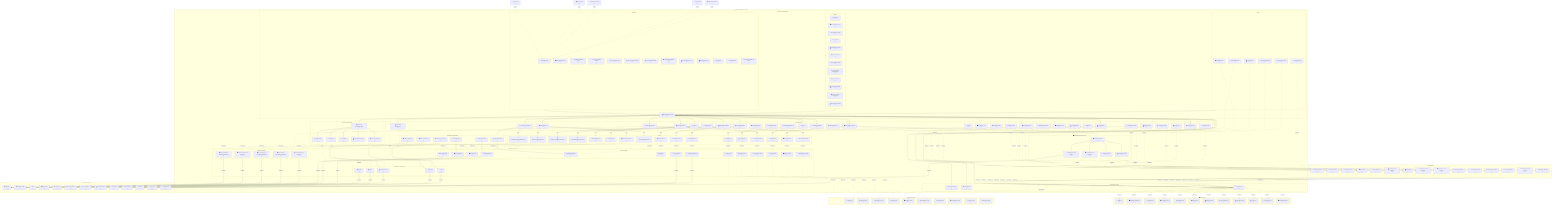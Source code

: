 graph TB
    %% ===== AUDIT & COMPLIANCE CONTEXT =====
    subgraph AuditContext ["📋 Audit & Compliance Context"]
        
        %% ===== APPLICATION SERVICE LAYER =====
        subgraph AuditApplicationLayer ["Application Service Layer <<Application>>"]
            AuditApplicationService["📋 Audit Application Service<br/><<ApplicationService>>"]
            
            %% Commands
            subgraph AuditCommands ["Commands"]
                CreateAuditEntryCmd["📝 Create Audit Entry<br/><<Command>>"]
                StartComplianceAuditCmd["🔍 Start Compliance Audit<br/><<Command>>"]
                CompleteComplianceAuditCmd["✅ Complete Compliance Audit<br/><<Command>>"]
                CreateComplianceReportCmd["📄 Create Compliance Report<br/><<Command>>"]
                DefineComplianceRuleCmd["📏 Define Compliance Rule<br/><<Command>>"]
                UpdateComplianceRuleCmd["✏️ Update Compliance Rule<br/><<Command>>"]
                ActivateComplianceRuleCmd["▶️ Activate Compliance Rule<br/><<Command>>"]
                DeactivateComplianceRuleCmd["⏸️ Deactivate Compliance Rule<br/><<Command>>"]
                CreateRetentionPolicyCmd["🗂️ Create Retention Policy<br/><<Command>>"]
                ExecuteDataPurgeCmd["🗑️ Execute Data Purge<br/><<Command>>"]
                FlagComplianceViolationCmd["🚩 Flag Violation<br/><<Command>>"]
                ResolveComplianceViolationCmd["✅ Resolve Violation<br/><<Command>>"]
                ScheduleComplianceCheckCmd["📅 Schedule Compliance Check<br/><<Command>>"]
            end
            
            %% Queries
            subgraph AuditQueries ["Queries"]
                GetAuditTrailQuery["📜 Get Audit Trail<br/><<Query>>"]
                GetComplianceStatusQuery["📊 Get Compliance Status<br/><<Query>>"]
                GetComplianceReportQuery["📄 Get Compliance Report<br/><<Query>>"]
                GetViolationsQuery["🚩 Get Violations<br/><<Query>>"]
                GetRetentionPoliciesQuery["🗂️ Get Retention Policies<br/><<Query>>"]
                GetDataInventoryQuery["📦 Get Data Inventory<br/><<Query>>"]
                GetComplianceRulesQuery["📏 Get Compliance Rules<br/><<Query>>"]
                GetRegulatoryRequirementsQuery["⚖️ Get Regulatory Requirements<br/><<Query>>"]
                GetAccessLogQuery["🔍 Get Access Log<br/><<Query>>"]
                GetDataFlowMapQuery["🗺️ Get Data Flow Map<br/><<Query>>"]
                GetPrivacyImpactAssessmentQuery["🔒 Get Privacy Impact Assessment<br/><<Query>>"]
                GetCertificationStatusQuery["🏆 Get Certification Status<br/><<Query>>"]
            end
            
            %% Sagas
            subgraph AuditSagas ["Sagas"]
                ComplianceAuditSaga["🔍 Compliance Audit<br/><<Saga>>"]
                DataRetentionSaga["🗂️ Data Retention<br/><<Saga>>"]
                ViolationResolutionSaga["✅ Violation Resolution<br/><<Saga>>"]
                RegulatoryReportingSaga["📄 Regulatory Reporting<br/><<Saga>>"]
                CertificationRenewalSaga["🔄 Certification Renewal<br/><<Saga>>"]
                IncidentResponseSaga["🚨 Incident Response<br/><<Saga>>"]
            end
        end
        
        %% ===== DOMAIN LAYER (HEXAGON CORE) =====
        subgraph AuditDomain ["Domain Layer <<DomainCore>>"]
            direction TB
            
            %% Aggregates
            AuditLog["📜 Audit Log<br/><<AggregateRoot>>"]
            ComplianceFramework["⚖️ Compliance Framework<br/><<AggregateRoot>>"]
            DataGovernance["🛡️ Data Governance<br/><<AggregateRoot>>"]
            RegulatoryCompliance["📋 Regulatory Compliance<br/><<AggregateRoot>>"]
            PrivacyManagement["🔒 Privacy Management<br/><<AggregateRoot>>"]
            
            %% Entities
            AuditEntry["📝 Audit Entry<br/><<Entity>>"]
            ComplianceRule["📏 Compliance Rule<br/><<Entity>>"]
            ComplianceViolation["🚩 Compliance Violation<br/><<Entity>>"]
            RetentionPolicy["🗂️ Retention Policy<br/><<Entity>>"]
            DataClassification["📊 Data Classification<br/><<Entity>>"]
            ComplianceReport["📄 Compliance Report<br/><<Entity>>"]
            RegulatoryRequirement["⚖️ Regulatory Requirement<br/><<Entity>>"]
            PrivacyPolicy["🔒 Privacy Policy<br/><<Entity>>"]
            ConsentRecord["✅ Consent Record<br/><<Entity>>"]
            DataInventoryItem["📦 Data Inventory Item<br/><<Entity>>"]
            CertificationStatus["🏆 Certification Status<br/><<Entity>>"]
            
            %% Value Objects
            AuditId["📝 Audit ID<br/><<ValueObject>>"]
            ComplianceLevel["📊 Compliance Level<br/><<ValueObject>>"]
            ViolationSeverity["⚠️ Violation Severity<br/><<ValueObject>>"]
            RetentionPeriod["⏰ Retention Period<br/><<ValueObject>>"]
            DataSensitivityLevel["🔒 Data Sensitivity Level<br/><<ValueObject>>"]
            RegulatoryFramework["⚖️ Regulatory Framework<br/><<ValueObject>>"]
            ComplianceScore["📊 Compliance Score<br/><<ValueObject>>"]
            AuditTimestamp["🕐 Audit Timestamp<br/><<ValueObject>>"]
            
            %% Domain Services
            AuditTrailService["📜 Audit Trail<br/><<DomainService>>"]
            ComplianceMonitoringService["📊 Compliance Monitoring<br/><<DomainService>>"]
            DataRetentionService["🗂️ Data Retention<br/><<DomainService>>"]
            ViolationManagementService["🚩 Violation Management<br/><<DomainService>>"]
            RegulatoryReportingService["📄 Regulatory Reporting<br/><<DomainService>>"]
            PrivacyComplianceService["🔒 Privacy Compliance<br/><<DomainService>>"]
            DataGovernanceService["🛡️ Data Governance<br/><<DomainService>>"]
            CertificationManagementService["🏆 Certification Management<br/><<DomainService>>"]
        end
        
        %% ===== PORTS (DOMAIN INTERFACES) =====
        subgraph AuditPorts ["Ports <<Port>>"]
            direction TB
            
            %% Repository Ports
            IAuditLogRepo["📜 IAuditLogRepository<br/><<Port>>"]
            IComplianceFrameworkRepo["⚖️ IComplianceFrameworkRepository<br/><<Port>>"]
            IDataGovernanceRepo["🛡️ IDataGovernanceRepository<br/><<Port>>"]
            IRegulatoryComplianceRepo["📋 IRegulatoryComplianceRepository<br/><<Port>>"]
            IPrivacyManagementRepo["🔒 IPrivacyManagementRepository<br/><<Port>>"]
            
            %% Service Ports
            IAuditingService["📝 IAuditingService<br/><<Port>>"]
            IComplianceCheckService["✅ IComplianceCheckService<br/><<Port>>"]
            IDataDiscoveryService["🔍 IDataDiscoveryService<br/><<Port>>"]
            IEncryptionService["🔒 IEncryptionService<br/><<Port>>"]
            INotificationService["🔔 INotificationService<br/><<Port>>"]
            IReportingService["📄 IReportingService<br/><<Port>>"]
            IIdentityService["🆔 IIdentityService<br/><<Port>>"]
            IUserService["👤 IUserService<br/><<Port>>"]
            IOrganizationService["🏢 IOrganizationService<br/><<Port>>"]
            IMedicalService["🏥 IMedicalService<br/><<Port>>"]
            IAnalyticsService["📊 IAnalyticsService<br/><<Port>>"]
            IAuthenticationService["🔐 IAuthenticationService<br/><<Port>>"]
        end
        
        %% ===== INFRASTRUCTURE LAYER (ADAPTERS) =====
        subgraph AuditAdapters ["Infrastructure Layer <<Adapter>>"]
            direction TB
            
            %% Repository Adapters
            subgraph AuditRepositoryAdapters ["Repository Adapters"]
                ImmutableAuditLogRepo["🔒 Immutable Audit Log Repository<br/><<RepositoryAdapter>>"]
                MongoComplianceFrameworkRepo["🗄️ Mongo Compliance Framework Repository<br/><<RepositoryAdapter>>"]
                MongoDataGovernanceRepo["🗄️ Mongo Data Governance Repository<br/><<RepositoryAdapter>>"]
                MongoRegulatoryComplianceRepo["🗄️ Mongo Regulatory Compliance Repository<br/><<RepositoryAdapter>>"]
                MongoPrivacyManagementRepo["🗄️ Mongo Privacy Management Repository<br/><<RepositoryAdapter>>"]
            end
            
            %% Service Adapters
            subgraph AuditServiceAdapters ["Service Adapters"]
                BlockchainAuditAdapter["⛓️ Blockchain Audit<br/><<AuditAdapter>>"]
                SOCComplianceAdapter["🏛️ SOC Compliance<br/><<ComplianceAdapter>>"]
                GDPRComplianceAdapter["🇪🇺 GDPR Compliance<br/><<ComplianceAdapter>>"]
                HIPAAComplianceAdapter["🏥 HIPAA Compliance<br/><<ComplianceAdapter>>"]
                DataDiscoveryAdapter["🔍 Data Discovery<br/><<DiscoveryAdapter>>"]
                EncryptionAdapter["🔒 Encryption<br/><<EncryptionAdapter>>"]
                SlackNotificationAdapter["💬 Slack Notification<br/><<NotificationAdapter>>"]
                ComplianceReportingAdapter["📄 Compliance Reporting<br/><<ReportingAdapter>>"]
                IdentityContextAdapter["🆔 Identity Context<br/><<ContextAdapter>>"]
                UserContextAdapter["👤 User Context<br/><<ContextAdapter>>"]
                OrganizationContextAdapter["🏢 Organization Context<br/><<ContextAdapter>>"]
                MedicalContextAdapter["🏥 Medical Context<br/><<ContextAdapter>>"]
                AnalyticsContextAdapter["📊 Analytics Context<br/><<ContextAdapter>>"]
                AuthenticationContextAdapter["🔐 Authentication Context<br/><<ContextAdapter>>"]
            end
            
            %% Compliance Tools Adapters
            subgraph ComplianceToolsAdapters ["Compliance Tools Adapters"]
                OneTrustAdapter["🛡️ OneTrust<br/><<PrivacyAdapter>>"]
                TrustArcAdapter["🔒 TrustArc<br/><<PrivacyAdapter>>"]
                ServiceNowGRCAdapter["📋 ServiceNow GRC<br/><<GRCAdapter>>"]
                RSAArcherAdapter["🏹 RSA Archer<br/><<GRCAdapter>>"]
                VantaComplianceAdapter["✅ Vanta<br/><<ComplianceAdapter>>"]
            end
        end
        
        %% ===== CONTEXT BUS INTERFACES =====
        subgraph AuditContextBus ["Context Bus Interfaces"]
            AuditCommandBus["⚡ Audit Command Bus<br/><<CommandBus>>"]
            AuditQueryBus["❓ Audit Query Bus<br/><<QueryBus>>"]
            AuditEventBus["📨 Audit Event Bus<br/><<EventBus>>"]
        end
        
        %% ===== POLICY ENFORCEMENT =====
        subgraph AuditPolicyLayer ["Policy Enforcement Layer"]
            AuditPolicyEnforcementPoint["🛡️ Audit Policy Enforcement Point<br/><<PEP>>"]
            GDPRPolicyService["🇪🇺 GDPR Policy<br/><<Policy>>"]
            HIPAAPolicyService["🏥 HIPAA Policy<br/><<Policy>>"]
            SOXPolicyService["💼 SOX Policy<br/><<Policy>>"]
            DataRetentionPolicyService["🗂️ Data Retention Policy<br/><<Policy>>"]
            AccessControlPolicyService["🔒 Access Control Policy<br/><<Policy>>"]
        end
        
        %% ===== COMPLIANCE MONITORING LAYER =====
        subgraph ComplianceMonitoringLayer ["📊 Compliance Monitoring Layer"]
            ComplianceMonitor["📊 Compliance Monitor<br/><<Monitor>>"]
            ViolationDetector["🚩 Violation Detector<br/><<Detector>>"]
            ComplianceScoreCalculator["📊 Compliance Score Calculator<br/><<Calculator>>"]
            RegulatoryChangeMonitor["📡 Regulatory Change Monitor<br/><<Monitor>>"]
            CertificationTracker["🏆 Certification Tracker<br/><<Tracker>>"]
        end
        
        %% ===== REGULATORY FRAMEWORKS =====
        subgraph RegulatoryFrameworks ["⚖️ Regulatory Frameworks"]
            GDPR["🇪🇺 GDPR Framework<br/><<Framework>>"]
            HIPAA["🏥 HIPAA Framework<br/><<Framework>>"]
            SOX["💼 SOX Framework<br/><<Framework>>"]
            ISO27001["🛡️ ISO 27001 Framework<br/><<Framework>>"]
            SOC2["🏛️ SOC 2 Framework<br/><<Framework>>"]
            PCI_DSS["💳 PCI DSS Framework<br/><<Framework>>"]
        end
    end
    
    %% ===== EXTERNAL SYSTEMS =====
    subgraph AuditExternal ["🌐 External Systems"]
        MongoDB["🗄️ MongoDB<br/><<Database>>"]
        BlockchainLedger["⛓️ Blockchain Ledger<br/><<ImmutableStorage>>"]
        RedisCache["🔴 Redis<br/><<Cache>>"]
        ElasticsearchCluster["🔍 Elasticsearch<br/><<SearchEngine>>"]
        DataLakeStorage["🏞️ Data Lake<br/><<DataStorage>>"]
        OneTrustPlatform["🛡️ OneTrust Platform<br/><<PrivacyService>>"]
        TrustArcPlatform["🔒 TrustArc Platform<br/><<PrivacyService>>"]
        ServiceNowGRC["📋 ServiceNow GRC<br/><<GRCService>>"]
        RSAArcher["🏹 RSA Archer<br/><<GRCService>>"]
        VantaPlatform["✅ Vanta Platform<br/><<ComplianceService>>"]
        SlackAPI["💬 Slack API<br/><<NotificationService>>"]
        EmailService["📧 Email Service<br/><<NotificationService>>"]
        RegulatoryAPI["📡 Regulatory API<br/><<RegulatoryService>>"]
    end
    
    %% ===== EVENTS =====
    subgraph AuditEvents ["📨 Domain Events"]
        AuditEntryCreatedEvent["📝 Audit Entry Created<br/><<DomainEvent>>"]
        ComplianceViolationDetectedEvent["🚩 Violation Detected<br/><<DomainEvent>>"]
        ComplianceViolationResolvedEvent["✅ Violation Resolved<br/><<DomainEvent>>"]
        ComplianceAuditStartedEvent["🔍 Audit Started<br/><<DomainEvent>>"]
        ComplianceAuditCompletedEvent["✅ Audit Completed<br/><<DomainEvent>>"]
        RetentionPolicyTriggeredEvent["🗂️ Retention Policy Triggered<br/><<DomainEvent>>"]
        DataPurgedEvent["🗑️ Data Purged<br/><<DomainEvent>>"]
        RegulatoryChangeDetectedEvent["📡 Regulatory Change Detected<br/><<DomainEvent>>"]
        ComplianceScoreUpdatedEvent["📊 Compliance Score Updated<br/><<DomainEvent>>"]
        CertificationExpiredEvent["⏰ Certification Expired<br/><<DomainEvent>>"]
        CertificationRenewedEvent["🔄 Certification Renewed<br/><<DomainEvent>>"]
        PrivacyPolicyUpdatedEvent["🔒 Privacy Policy Updated<br/><<DomainEvent>>"]
        ConsentWithdrawnEvent["❌ Consent Withdrawn<br/><<DomainEvent>>"]
        UnauthorizedAccessAttemptEvent["🚨 Unauthorized Access Attempt<br/><<DomainEvent>>"]
        DataBreachDetectedEvent["🚨 Data Breach Detected<br/><<DomainEvent>>"]
    end
    
    %% ===== READ MODELS =====
    subgraph AuditReadModels ["📊 Read Models"]
        AuditTrailRM["📜 Audit Trail<br/><<ReadModel>>"]
        ComplianceDashboardRM["📊 Compliance Dashboard<br/><<ReadModel>>"]
        ViolationReportRM["🚩 Violation Report<br/><<ReadModel>>"]
        ComplianceScoreRM["📊 Compliance Score<br/><<ReadModel>>"]
        RegulatoryStatusRM["⚖️ Regulatory Status<br/><<ReadModel>>"]
        DataInventoryRM["📦 Data Inventory<br/><<ReadModel>>"]
        RetentionStatusRM["🗂️ Retention Status<br/><<ReadModel>>"]
        PrivacyDashboardRM["🔒 Privacy Dashboard<br/><<ReadModel>>"]
        CertificationStatusRM["🏆 Certification Status<br/><<ReadModel>>"]
        AccessLogRM["🔍 Access Log<br/><<ReadModel>>"]
        IncidentResponseRM["🚨 Incident Response<br/><<ReadModel>>"]
        ComplianceMetricsRM["📊 Compliance Metrics<br/><<ReadModel>>"]
    end
    
    %% ===== EXTERNAL CONTEXT REFERENCES =====
    subgraph ExternalContexts ["🌐 External Contexts"]
        UserContext["👤 User Context<br/><<ExternalContext>>"]
        IdentityContext["🆔 Identity Context<br/><<ExternalContext>>"]
        OrganizationContext["🏢 Organization Context<br/><<ExternalContext>>"]
        MedicalContext["🏥 Medical Context<br/><<ExternalContext>>"]
        AnalyticsContext["📊 Analytics Context<br/><<ExternalContext>>"]
        AuthenticationContext["🔐 Authentication Context<br/><<ExternalContext>>"]
        WorkoutContext["💪 Workout Context<br/><<ExternalContext>>"]
        ProgressionContext["📈 Progression Context<br/><<ExternalContext>>"]
        TrainerContext["👨‍🏫 Trainer Context<br/><<ExternalContext>>"]
        NotificationContext["🔔 Notification Context<br/><<ExternalContext>>"]
    end
    
    %% ===== RELATIONSHIPS =====
    
    %% Application Service orchestrates everything
    AuditApplicationService --> AuditCommandBus
    AuditApplicationService --> AuditQueryBus
    AuditApplicationService --> AuditEventBus
    
    %% Commands and Queries through Application Service
    AuditCommands --> AuditApplicationService
    AuditQueries --> AuditApplicationService
    AuditSagas --> AuditApplicationService
    
    %% Application Service to Domain (orchestration)
    AuditApplicationService --> AuditLog
    AuditApplicationService --> ComplianceFramework
    AuditApplicationService --> DataGovernance
    AuditApplicationService --> RegulatoryCompliance
    AuditApplicationService --> PrivacyManagement
    AuditApplicationService --> AuditTrailService
    AuditApplicationService --> ComplianceMonitoringService
    AuditApplicationService --> DataRetentionService
    AuditApplicationService --> ViolationManagementService
    AuditApplicationService --> RegulatoryReportingService
    AuditApplicationService --> PrivacyComplianceService
    AuditApplicationService --> DataGovernanceService
    AuditApplicationService --> CertificationManagementService
    
    %% Policy Enforcement Integration
    AuditApplicationService --> AuditPolicyEnforcementPoint
    AuditPolicyEnforcementPoint --> GDPRPolicyService
    AuditPolicyEnforcementPoint --> HIPAAPolicyService
    AuditPolicyEnforcementPoint --> SOXPolicyService
    AuditPolicyEnforcementPoint --> DataRetentionPolicyService
    AuditPolicyEnforcementPoint --> AccessControlPolicyService
    
    %% Compliance Monitoring Layer Integration
    ComplianceMonitoringService --> ComplianceMonitoringLayer
    ComplianceMonitor --> ViolationDetector
    ComplianceMonitor --> ComplianceScoreCalculator
    ComplianceMonitor --> RegulatoryChangeMonitor
    ComplianceMonitor --> CertificationTracker
    
    %% Regulatory Frameworks Integration
    ComplianceFramework --> RegulatoryFrameworks
    GDPR --> GDPRComplianceAdapter
    HIPAA --> HIPAAComplianceAdapter
    SOX --> SOCComplianceAdapter
    ISO27001 --> VantaComplianceAdapter
    SOC2 --> ServiceNowGRCAdapter
    PCI_DSS --> RSAArcherAdapter
    
    %% Domain to Ports (Dependency Inversion)
    AuditLog -->|uses| IAuditLogRepo
    AuditLog -->|uses| IAuditingService
    AuditLog -->|uses| IEncryptionService
    ComplianceFramework -->|uses| IComplianceFrameworkRepo
    ComplianceFramework -->|uses| IComplianceCheckService
    DataGovernance -->|uses| IDataGovernanceRepo
    DataGovernance -->|uses| IDataDiscoveryService
    RegulatoryCompliance -->|uses| IRegulatoryComplianceRepo
    RegulatoryCompliance -->|uses| IReportingService
    PrivacyManagement -->|uses| IPrivacyManagementRepo
    PrivacyManagement -->|uses| INotificationService
    AuditTrailService -->|uses| IIdentityService
    ComplianceMonitoringService -->|uses| IAnalyticsService
    DataRetentionService -->|uses| IUserService
    ViolationManagementService -->|uses| IOrganizationService
    RegulatoryReportingService -->|uses| IMedicalService
    PrivacyComplianceService -->|uses| IAuthenticationService
    
    %% Ports to Adapters (Implementation)
    IAuditLogRepo -.->|implements| ImmutableAuditLogRepo
    IComplianceFrameworkRepo -.->|implements| MongoComplianceFrameworkRepo
    IDataGovernanceRepo -.->|implements| MongoDataGovernanceRepo
    IRegulatoryComplianceRepo -.->|implements| MongoRegulatoryComplianceRepo
    IPrivacyManagementRepo -.->|implements| MongoPrivacyManagementRepo
    IAuditingService -.->|implements| BlockchainAuditAdapter
    IComplianceCheckService -.->|implements| SOCComplianceAdapter
    IComplianceCheckService -.->|implements| GDPRComplianceAdapter
    IComplianceCheckService -.->|implements| HIPAAComplianceAdapter
    IDataDiscoveryService -.->|implements| DataDiscoveryAdapter
    IEncryptionService -.->|implements| EncryptionAdapter
    INotificationService -.->|implements| SlackNotificationAdapter
    IReportingService -.->|implements| ComplianceReportingAdapter
    IIdentityService -.->|implements| IdentityContextAdapter
    IUserService -.->|implements| UserContextAdapter
    IOrganizationService -.->|implements| OrganizationContextAdapter
    IMedicalService -.->|implements| MedicalContextAdapter
    IAnalyticsService -.->|implements| AnalyticsContextAdapter
    IAuthenticationService -.->|implements| AuthenticationContextAdapter
    
    %% Compliance Tools Integration
    GDPRComplianceAdapter -.->|integrates| OneTrustAdapter
    PrivacyComplianceService -.->|uses| TrustArcAdapter
    ComplianceMonitoringService -.->|uses| ServiceNowGRCAdapter
    ViolationManagementService -.->|uses| RSAArcherAdapter
    CertificationManagementService -.->|uses| VantaComplianceAdapter
    
    %% Adapters to External Systems
    ImmutableAuditLogRepo -->|connects| BlockchainLedger
    MongoComplianceFrameworkRepo -->|connects| MongoDB
    MongoDataGovernanceRepo -->|connects| MongoDB
    MongoRegulatoryComplianceRepo -->|connects| MongoDB
    MongoPrivacyManagementRepo -->|connects| MongoDB
    BlockchainAuditAdapter -->|connects| BlockchainLedger
    DataDiscoveryAdapter -->|connects| ElasticsearchCluster
    DataDiscoveryAdapter -->|connects| DataLakeStorage
    OneTrustAdapter -->|connects| OneTrustPlatform
    TrustArcAdapter -->|connects| TrustArcPlatform
    ServiceNowGRCAdapter -->|connects| ServiceNowGRC
    RSAArcherAdapter -->|connects| RSAArcher
    VantaComplianceAdapter -->|connects| VantaPlatform
    SlackNotificationAdapter -->|connects| SlackAPI
    ComplianceReportingAdapter -->|connects| EmailService
    RegulatoryChangeMonitor -->|connects| RegulatoryAPI
    
    %% Cross-Context Communication
    IdentityContextAdapter -.->|async calls| IdentityContext
    UserContextAdapter -.->|async calls| UserContext
    OrganizationContextAdapter -.->|async calls| OrganizationContext
    MedicalContextAdapter -.->|async calls| MedicalContext
    AnalyticsContextAdapter -.->|async calls| AnalyticsContext
    AuthenticationContextAdapter -.->|async calls| AuthenticationContext
    
    %% Domain Events
    AuditEntry -.->|publishes| AuditEntryCreatedEvent
    ComplianceViolation -.->|publishes| ComplianceViolationDetectedEvent
    ComplianceViolation -.->|publishes| ComplianceViolationResolvedEvent
    ComplianceMonitoringService -.->|publishes| ComplianceAuditStartedEvent
    ComplianceMonitoringService -.->|publishes| ComplianceAuditCompletedEvent
    RetentionPolicy -.->|publishes| RetentionPolicyTriggeredEvent
    DataRetentionService -.->|publishes| DataPurgedEvent
    RegulatoryChangeMonitor -.->|publishes| RegulatoryChangeDetectedEvent
    ComplianceScoreCalculator -.->|publishes| ComplianceScoreUpdatedEvent
    CertificationStatus -.->|publishes| CertificationExpiredEvent
    CertificationStatus -.->|publishes| CertificationRenewedEvent
    PrivacyPolicy -.->|publishes| PrivacyPolicyUpdatedEvent
    ConsentRecord -.->|publishes| ConsentWithdrawnEvent
    ViolationDetector -.->|publishes| UnauthorizedAccessAttemptEvent
    ViolationDetector -.->|publishes| DataBreachDetectedEvent
    
    %% Event to Read Models (via Event Bus)
    AuditEventBus -.->|projects to| AuditTrailRM
    AuditEventBus -.->|projects to| ComplianceDashboardRM
    AuditEventBus -.->|projects to| ViolationReportRM
    AuditEventBus -.->|projects to| ComplianceScoreRM
    AuditEventBus -.->|projects to| RegulatoryStatusRM
    AuditEventBus -.->|projects to| DataInventoryRM
    AuditEventBus -.->|projects to| RetentionStatusRM
    AuditEventBus -.->|projects to| PrivacyDashboardRM
    AuditEventBus -.->|projects to| CertificationStatusRM
    AuditEventBus -.->|projects to| AccessLogRM
    AuditEventBus -.->|projects to| IncidentResponseRM
    AuditEventBus -.->|projects to| ComplianceMetricsRM
    
    %% Events to Event Bus
    AuditEntryCreatedEvent -.->|publishes to| AuditEventBus
    ComplianceViolationDetectedEvent -.->|publishes to| AuditEventBus
    ComplianceViolationResolvedEvent -.->|publishes to| AuditEventBus
    ComplianceAuditStartedEvent -.->|publishes to| AuditEventBus
    ComplianceAuditCompletedEvent -.->|publishes to| AuditEventBus
    RetentionPolicyTriggeredEvent -.->|publishes to| AuditEventBus
    DataPurgedEvent -.->|publishes to| AuditEventBus
    RegulatoryChangeDetectedEvent -.->|publishes to| AuditEventBus
    ComplianceScoreUpdatedEvent -.->|publishes to| AuditEventBus
    CertificationExpiredEvent -.->|publishes to| AuditEventBus
    CertificationRenewedEvent -.->|publishes to| AuditEventBus
    PrivacyPolicyUpdatedEvent -.->|publishes to| AuditEventBus
    ConsentWithdrawnEvent -.->|publishes to| AuditEventBus
    UnauthorizedAccessAttemptEvent -.->|publishes to| AuditEventBus
    DataBreachDetectedEvent -.->|publishes to| AuditEventBus
    
    %% Sagas listen to events
    ComplianceAuditSaga -.->|listens to| ComplianceAuditStartedEvent
    DataRetentionSaga -.->|listens to| RetentionPolicyTriggeredEvent
    ViolationResolutionSaga -.->|listens to| ComplianceViolationDetectedEvent
    RegulatoryReportingSaga -.->|listens to| RegulatoryChangeDetectedEvent
    CertificationRenewalSaga -.->|listens to| CertificationExpiredEvent
    IncidentResponseSaga -.->|listens to| DataBreachDetectedEvent
    
    %% Context Bus to External Event Bus
    AuditEventBus -.->|integrates with| ExternalContexts
    
    %% External Events Integration (listening to other contexts)
    UserCreated["👤 User Created<br/><<ExternalEvent>>"]
    DataAccessed["🔍 Data Accessed<br/><<ExternalEvent>>"]
    MedicalDataViewed["🏥 Medical Data Viewed<br/><<ExternalEvent>>"]
    LoginAttempt["🔐 Login Attempt<br/><<ExternalEvent>>"]
    PaymentProcessed["💳 Payment Processed<br/><<ExternalEvent>>"]
    
    %% External Events to Audit Commands
    UserCreated -.->|triggers| CreateAuditEntryCmd
    DataAccessed -.->|triggers| CreateAuditEntryCmd
    MedicalDataViewed -.->|triggers| CreateAuditEntryCmd
    LoginAttempt -.->|triggers| CreateAuditEntryCmd
    PaymentProcessed -.->|triggers| CreateAuditEntryCmd